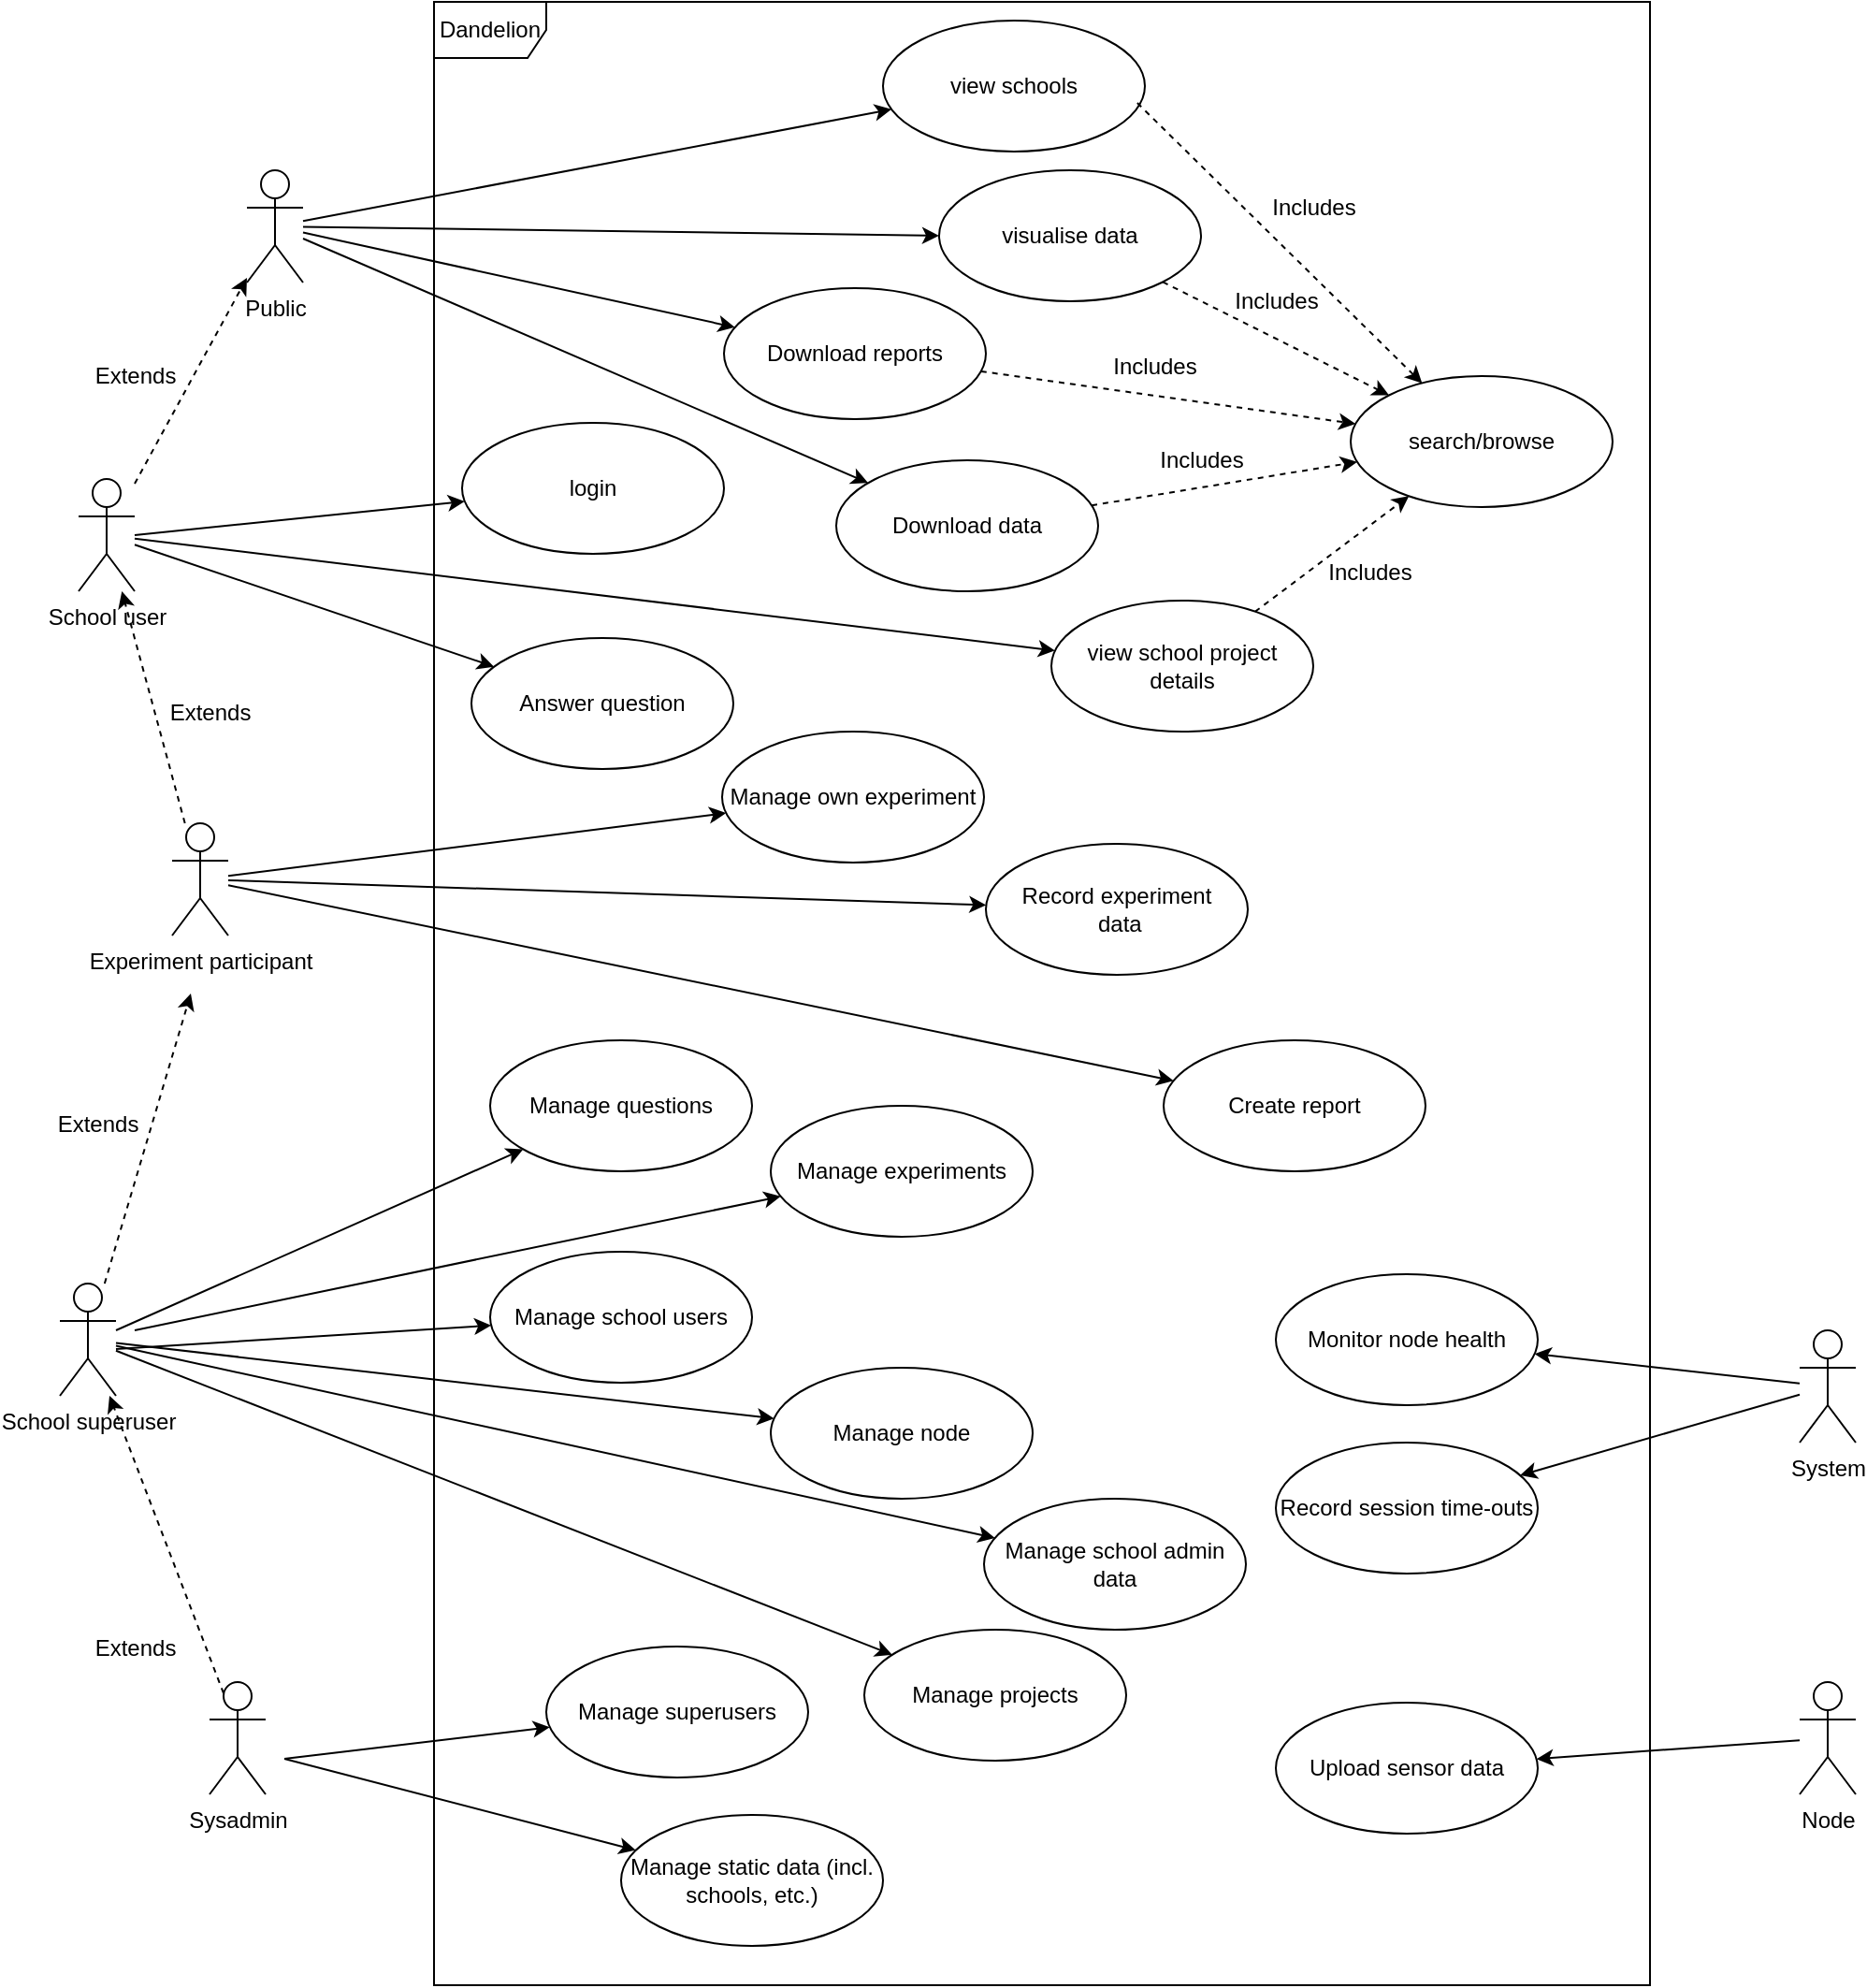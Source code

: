 <mxfile version="17.2.3" type="github"><diagram id="NbJqlMsGK9g4cn4cJewh" name="Page-1"><mxGraphModel dx="1186" dy="739" grid="1" gridSize="10" guides="1" tooltips="1" connect="1" arrows="1" fold="1" page="1" pageScale="1" pageWidth="827" pageHeight="1169" math="0" shadow="0"><root><mxCell id="0"/><mxCell id="1" parent="0"/><mxCell id="rq1waJ9IVGkN5ey4Am_p-1" value="Dandelion" style="shape=umlFrame;whiteSpace=wrap;html=1;" parent="1" vertex="1"><mxGeometry x="260" y="30" width="650" height="1060" as="geometry"/></mxCell><mxCell id="rq1waJ9IVGkN5ey4Am_p-21" style="edgeStyle=none;rounded=0;orthogonalLoop=1;jettySize=auto;html=1;entryX=0;entryY=0.5;entryDx=0;entryDy=0;" parent="1" source="rq1waJ9IVGkN5ey4Am_p-2" target="rq1waJ9IVGkN5ey4Am_p-18" edge="1"><mxGeometry relative="1" as="geometry"/></mxCell><mxCell id="rq1waJ9IVGkN5ey4Am_p-2" value="Public" style="shape=umlActor;verticalLabelPosition=bottom;verticalAlign=top;html=1;" parent="1" vertex="1"><mxGeometry x="160" y="120" width="30" height="60" as="geometry"/></mxCell><mxCell id="rq1waJ9IVGkN5ey4Am_p-14" style="rounded=0;orthogonalLoop=1;jettySize=auto;html=1;dashed=1;" parent="1" source="rq1waJ9IVGkN5ey4Am_p-5" target="rq1waJ9IVGkN5ey4Am_p-2" edge="1"><mxGeometry relative="1" as="geometry"/></mxCell><mxCell id="ue-XuLcL9HTwdMkVsJ0a-4" style="edgeStyle=none;rounded=0;orthogonalLoop=1;jettySize=auto;html=1;" parent="1" source="rq1waJ9IVGkN5ey4Am_p-5" target="ue-XuLcL9HTwdMkVsJ0a-3" edge="1"><mxGeometry relative="1" as="geometry"/></mxCell><mxCell id="rq1waJ9IVGkN5ey4Am_p-5" value="School user" style="shape=umlActor;verticalLabelPosition=bottom;verticalAlign=top;html=1;" parent="1" vertex="1"><mxGeometry x="70" y="285" width="30" height="60" as="geometry"/></mxCell><mxCell id="rq1waJ9IVGkN5ey4Am_p-13" style="rounded=0;orthogonalLoop=1;jettySize=auto;html=1;dashed=1;" parent="1" source="rq1waJ9IVGkN5ey4Am_p-6" target="rq1waJ9IVGkN5ey4Am_p-5" edge="1"><mxGeometry relative="1" as="geometry"/></mxCell><mxCell id="rq1waJ9IVGkN5ey4Am_p-6" value="Experiment participant" style="shape=umlActor;verticalLabelPosition=bottom;verticalAlign=top;html=1;" parent="1" vertex="1"><mxGeometry x="120" y="469" width="30" height="60" as="geometry"/></mxCell><mxCell id="rq1waJ9IVGkN5ey4Am_p-12" style="rounded=0;orthogonalLoop=1;jettySize=auto;html=1;dashed=1;" parent="1" source="rq1waJ9IVGkN5ey4Am_p-7" edge="1"><mxGeometry relative="1" as="geometry"><mxPoint x="130" y="560" as="targetPoint"/></mxGeometry></mxCell><mxCell id="rq1waJ9IVGkN5ey4Am_p-7" value="School superuser" style="shape=umlActor;verticalLabelPosition=bottom;verticalAlign=top;html=1;" parent="1" vertex="1"><mxGeometry x="60" y="715" width="30" height="60" as="geometry"/></mxCell><mxCell id="rq1waJ9IVGkN5ey4Am_p-19" style="edgeStyle=none;rounded=0;orthogonalLoop=1;jettySize=auto;html=1;dashed=1;" parent="1" source="rq1waJ9IVGkN5ey4Am_p-18" target="rq1waJ9IVGkN5ey4Am_p-8" edge="1"><mxGeometry relative="1" as="geometry"/></mxCell><mxCell id="rq1waJ9IVGkN5ey4Am_p-8" value="search/browse" style="ellipse;whiteSpace=wrap;html=1;" parent="1" vertex="1"><mxGeometry x="750" y="230" width="140" height="70" as="geometry"/></mxCell><mxCell id="rq1waJ9IVGkN5ey4Am_p-15" value="Extends" style="text;html=1;align=center;verticalAlign=middle;resizable=0;points=[];autosize=1;strokeColor=none;fillColor=none;" parent="1" vertex="1"><mxGeometry x="70" y="220" width="60" height="20" as="geometry"/></mxCell><mxCell id="rq1waJ9IVGkN5ey4Am_p-16" value="Extends" style="text;html=1;align=center;verticalAlign=middle;resizable=0;points=[];autosize=1;strokeColor=none;fillColor=none;" parent="1" vertex="1"><mxGeometry x="110" y="400" width="60" height="20" as="geometry"/></mxCell><mxCell id="rq1waJ9IVGkN5ey4Am_p-17" value="Extends" style="text;html=1;align=center;verticalAlign=middle;resizable=0;points=[];autosize=1;strokeColor=none;fillColor=none;" parent="1" vertex="1"><mxGeometry x="50" y="620" width="60" height="20" as="geometry"/></mxCell><mxCell id="rq1waJ9IVGkN5ey4Am_p-18" value="visualise data" style="ellipse;whiteSpace=wrap;html=1;" parent="1" vertex="1"><mxGeometry x="530" y="120" width="140" height="70" as="geometry"/></mxCell><mxCell id="rq1waJ9IVGkN5ey4Am_p-20" value="Includes" style="text;html=1;align=center;verticalAlign=middle;resizable=0;points=[];autosize=1;strokeColor=none;fillColor=none;" parent="1" vertex="1"><mxGeometry x="700" y="130" width="60" height="20" as="geometry"/></mxCell><mxCell id="rq1waJ9IVGkN5ey4Am_p-22" value="view schools" style="ellipse;whiteSpace=wrap;html=1;" parent="1" vertex="1"><mxGeometry x="500" y="40" width="140" height="70" as="geometry"/></mxCell><mxCell id="rq1waJ9IVGkN5ey4Am_p-23" style="edgeStyle=none;rounded=0;orthogonalLoop=1;jettySize=auto;html=1;dashed=1;exitX=0.971;exitY=0.629;exitDx=0;exitDy=0;exitPerimeter=0;" parent="1" source="rq1waJ9IVGkN5ey4Am_p-22" target="rq1waJ9IVGkN5ey4Am_p-8" edge="1"><mxGeometry relative="1" as="geometry"><mxPoint x="530" y="205" as="sourcePoint"/><mxPoint x="640" y="205" as="targetPoint"/></mxGeometry></mxCell><mxCell id="rq1waJ9IVGkN5ey4Am_p-24" value="Includes" style="text;html=1;align=center;verticalAlign=middle;resizable=0;points=[];autosize=1;strokeColor=none;fillColor=none;" parent="1" vertex="1"><mxGeometry x="680" y="180" width="60" height="20" as="geometry"/></mxCell><mxCell id="rq1waJ9IVGkN5ey4Am_p-25" style="edgeStyle=none;rounded=0;orthogonalLoop=1;jettySize=auto;html=1;" parent="1" source="rq1waJ9IVGkN5ey4Am_p-2" target="rq1waJ9IVGkN5ey4Am_p-22" edge="1"><mxGeometry relative="1" as="geometry"><mxPoint x="200" y="150" as="sourcePoint"/><mxPoint x="390" y="205" as="targetPoint"/></mxGeometry></mxCell><mxCell id="rq1waJ9IVGkN5ey4Am_p-26" value="view school project details" style="ellipse;whiteSpace=wrap;html=1;" parent="1" vertex="1"><mxGeometry x="590" y="350" width="140" height="70" as="geometry"/></mxCell><mxCell id="rq1waJ9IVGkN5ey4Am_p-27" value="Sysadmin" style="shape=umlActor;verticalLabelPosition=bottom;verticalAlign=top;html=1;" parent="1" vertex="1"><mxGeometry x="140" y="928" width="30" height="60" as="geometry"/></mxCell><mxCell id="rq1waJ9IVGkN5ey4Am_p-28" value="Extends" style="text;html=1;align=center;verticalAlign=middle;resizable=0;points=[];autosize=1;strokeColor=none;fillColor=none;" parent="1" vertex="1"><mxGeometry x="70" y="900" width="60" height="20" as="geometry"/></mxCell><mxCell id="rq1waJ9IVGkN5ey4Am_p-29" style="rounded=0;orthogonalLoop=1;jettySize=auto;html=1;dashed=1;exitX=0.25;exitY=0.1;exitDx=0;exitDy=0;exitPerimeter=0;" parent="1" source="rq1waJ9IVGkN5ey4Am_p-27" target="rq1waJ9IVGkN5ey4Am_p-7" edge="1"><mxGeometry relative="1" as="geometry"><mxPoint x="110" y="611" as="sourcePoint"/><mxPoint x="170" y="531" as="targetPoint"/></mxGeometry></mxCell><mxCell id="rq1waJ9IVGkN5ey4Am_p-30" value="login" style="ellipse;whiteSpace=wrap;html=1;" parent="1" vertex="1"><mxGeometry x="275" y="255" width="140" height="70" as="geometry"/></mxCell><mxCell id="rq1waJ9IVGkN5ey4Am_p-31" style="edgeStyle=none;rounded=0;orthogonalLoop=1;jettySize=auto;html=1;" parent="1" target="rq1waJ9IVGkN5ey4Am_p-30" edge="1"><mxGeometry relative="1" as="geometry"><mxPoint x="100" y="315" as="sourcePoint"/><mxPoint x="390" y="205" as="targetPoint"/></mxGeometry></mxCell><mxCell id="rq1waJ9IVGkN5ey4Am_p-32" style="edgeStyle=none;rounded=0;orthogonalLoop=1;jettySize=auto;html=1;" parent="1" source="rq1waJ9IVGkN5ey4Am_p-5" target="rq1waJ9IVGkN5ey4Am_p-26" edge="1"><mxGeometry relative="1" as="geometry"><mxPoint x="120" y="280" as="sourcePoint"/><mxPoint x="390.271" y="291.924" as="targetPoint"/></mxGeometry></mxCell><mxCell id="rq1waJ9IVGkN5ey4Am_p-33" value="Record experiment&lt;br&gt;&amp;nbsp;data" style="ellipse;whiteSpace=wrap;html=1;" parent="1" vertex="1"><mxGeometry x="555" y="480" width="140" height="70" as="geometry"/></mxCell><mxCell id="rq1waJ9IVGkN5ey4Am_p-34" value="Manage experiments" style="ellipse;whiteSpace=wrap;html=1;" parent="1" vertex="1"><mxGeometry x="440" y="620" width="140" height="70" as="geometry"/></mxCell><mxCell id="rq1waJ9IVGkN5ey4Am_p-35" value="Create report" style="ellipse;whiteSpace=wrap;html=1;" parent="1" vertex="1"><mxGeometry x="650" y="585" width="140" height="70" as="geometry"/></mxCell><mxCell id="rq1waJ9IVGkN5ey4Am_p-36" style="edgeStyle=none;rounded=0;orthogonalLoop=1;jettySize=auto;html=1;" parent="1" target="rq1waJ9IVGkN5ey4Am_p-34" edge="1"><mxGeometry relative="1" as="geometry"><mxPoint x="100" y="740" as="sourcePoint"/><mxPoint x="399.326" y="367.546" as="targetPoint"/></mxGeometry></mxCell><mxCell id="rq1waJ9IVGkN5ey4Am_p-37" style="edgeStyle=none;rounded=0;orthogonalLoop=1;jettySize=auto;html=1;" parent="1" source="rq1waJ9IVGkN5ey4Am_p-6" target="rq1waJ9IVGkN5ey4Am_p-33" edge="1"><mxGeometry relative="1" as="geometry"><mxPoint x="200" y="508.424" as="sourcePoint"/><mxPoint x="613.796" y="437.368" as="targetPoint"/></mxGeometry></mxCell><mxCell id="rq1waJ9IVGkN5ey4Am_p-38" style="edgeStyle=none;rounded=0;orthogonalLoop=1;jettySize=auto;html=1;" parent="1" source="rq1waJ9IVGkN5ey4Am_p-6" target="rq1waJ9IVGkN5ey4Am_p-35" edge="1"><mxGeometry relative="1" as="geometry"><mxPoint x="200" y="510.182" as="sourcePoint"/><mxPoint x="390.413" y="499.796" as="targetPoint"/></mxGeometry></mxCell><mxCell id="rq1waJ9IVGkN5ey4Am_p-39" value="Manage projects" style="ellipse;whiteSpace=wrap;html=1;" parent="1" vertex="1"><mxGeometry x="490" y="900" width="140" height="70" as="geometry"/></mxCell><mxCell id="rq1waJ9IVGkN5ey4Am_p-40" style="edgeStyle=none;rounded=0;orthogonalLoop=1;jettySize=auto;html=1;dashed=1;" parent="1" source="rq1waJ9IVGkN5ey4Am_p-26" target="rq1waJ9IVGkN5ey4Am_p-8" edge="1"><mxGeometry relative="1" as="geometry"><mxPoint x="530" y="205" as="sourcePoint"/><mxPoint x="640" y="205" as="targetPoint"/></mxGeometry></mxCell><mxCell id="rq1waJ9IVGkN5ey4Am_p-41" value="Includes" style="text;html=1;align=center;verticalAlign=middle;resizable=0;points=[];autosize=1;strokeColor=none;fillColor=none;" parent="1" vertex="1"><mxGeometry x="615" y="215" width="60" height="20" as="geometry"/></mxCell><mxCell id="rq1waJ9IVGkN5ey4Am_p-42" value="Manage school users" style="ellipse;whiteSpace=wrap;html=1;" parent="1" vertex="1"><mxGeometry x="290" y="698" width="140" height="70" as="geometry"/></mxCell><mxCell id="rq1waJ9IVGkN5ey4Am_p-43" value="Manage school admin data" style="ellipse;whiteSpace=wrap;html=1;" parent="1" vertex="1"><mxGeometry x="554" y="830" width="140" height="70" as="geometry"/></mxCell><mxCell id="rq1waJ9IVGkN5ey4Am_p-44" style="edgeStyle=none;rounded=0;orthogonalLoop=1;jettySize=auto;html=1;" parent="1" target="rq1waJ9IVGkN5ey4Am_p-42" edge="1"><mxGeometry relative="1" as="geometry"><mxPoint x="90" y="750" as="sourcePoint"/><mxPoint x="610.853" y="706.552" as="targetPoint"/></mxGeometry></mxCell><mxCell id="rq1waJ9IVGkN5ey4Am_p-45" style="edgeStyle=none;rounded=0;orthogonalLoop=1;jettySize=auto;html=1;" parent="1" source="rq1waJ9IVGkN5ey4Am_p-7" target="rq1waJ9IVGkN5ey4Am_p-43" edge="1"><mxGeometry relative="1" as="geometry"><mxPoint x="110" y="783" as="sourcePoint"/><mxPoint x="350.37" y="770.594" as="targetPoint"/></mxGeometry></mxCell><mxCell id="rq1waJ9IVGkN5ey4Am_p-46" style="edgeStyle=none;rounded=0;orthogonalLoop=1;jettySize=auto;html=1;" parent="1" source="rq1waJ9IVGkN5ey4Am_p-7" target="rq1waJ9IVGkN5ey4Am_p-39" edge="1"><mxGeometry relative="1" as="geometry"><mxPoint x="120" y="793" as="sourcePoint"/><mxPoint x="360.37" y="780.594" as="targetPoint"/></mxGeometry></mxCell><mxCell id="rq1waJ9IVGkN5ey4Am_p-47" value="Manage superusers" style="ellipse;whiteSpace=wrap;html=1;" parent="1" vertex="1"><mxGeometry x="320" y="909" width="140" height="70" as="geometry"/></mxCell><mxCell id="rq1waJ9IVGkN5ey4Am_p-48" value="Manage static data (incl. schools, etc.)" style="ellipse;whiteSpace=wrap;html=1;" parent="1" vertex="1"><mxGeometry x="360" y="999" width="140" height="70" as="geometry"/></mxCell><mxCell id="rq1waJ9IVGkN5ey4Am_p-49" style="edgeStyle=none;rounded=0;orthogonalLoop=1;jettySize=auto;html=1;" parent="1" target="rq1waJ9IVGkN5ey4Am_p-47" edge="1"><mxGeometry relative="1" as="geometry"><mxPoint x="180" y="969" as="sourcePoint"/><mxPoint x="332.539" y="824.659" as="targetPoint"/></mxGeometry></mxCell><mxCell id="rq1waJ9IVGkN5ey4Am_p-50" style="edgeStyle=none;rounded=0;orthogonalLoop=1;jettySize=auto;html=1;" parent="1" target="rq1waJ9IVGkN5ey4Am_p-48" edge="1"><mxGeometry relative="1" as="geometry"><mxPoint x="180" y="969" as="sourcePoint"/><mxPoint x="331.904" y="962.107" as="targetPoint"/></mxGeometry></mxCell><mxCell id="rq1waJ9IVGkN5ey4Am_p-51" value="System" style="shape=umlActor;verticalLabelPosition=bottom;verticalAlign=top;html=1;" parent="1" vertex="1"><mxGeometry x="990" y="740" width="30" height="60" as="geometry"/></mxCell><mxCell id="rq1waJ9IVGkN5ey4Am_p-52" value="Node" style="shape=umlActor;verticalLabelPosition=bottom;verticalAlign=top;html=1;" parent="1" vertex="1"><mxGeometry x="990" y="928" width="30" height="60" as="geometry"/></mxCell><mxCell id="rq1waJ9IVGkN5ey4Am_p-53" value="Monitor node health" style="ellipse;whiteSpace=wrap;html=1;" parent="1" vertex="1"><mxGeometry x="710" y="710" width="140" height="70" as="geometry"/></mxCell><mxCell id="rq1waJ9IVGkN5ey4Am_p-54" value="Upload sensor data" style="ellipse;whiteSpace=wrap;html=1;" parent="1" vertex="1"><mxGeometry x="710" y="939" width="140" height="70" as="geometry"/></mxCell><mxCell id="rq1waJ9IVGkN5ey4Am_p-55" style="edgeStyle=none;rounded=0;orthogonalLoop=1;jettySize=auto;html=1;" parent="1" source="rq1waJ9IVGkN5ey4Am_p-51" target="rq1waJ9IVGkN5ey4Am_p-53" edge="1"><mxGeometry relative="1" as="geometry"><mxPoint x="110" y="662.077" as="sourcePoint"/><mxPoint x="352.539" y="695.659" as="targetPoint"/></mxGeometry></mxCell><mxCell id="rq1waJ9IVGkN5ey4Am_p-56" style="edgeStyle=none;rounded=0;orthogonalLoop=1;jettySize=auto;html=1;" parent="1" source="rq1waJ9IVGkN5ey4Am_p-52" target="rq1waJ9IVGkN5ey4Am_p-54" edge="1"><mxGeometry relative="1" as="geometry"><mxPoint x="1000" y="800.667" as="sourcePoint"/><mxPoint x="858.333" y="816.407" as="targetPoint"/></mxGeometry></mxCell><mxCell id="rq1waJ9IVGkN5ey4Am_p-57" value="Download reports" style="ellipse;whiteSpace=wrap;html=1;" parent="1" vertex="1"><mxGeometry x="415" y="183" width="140" height="70" as="geometry"/></mxCell><mxCell id="rq1waJ9IVGkN5ey4Am_p-58" value="Download data" style="ellipse;whiteSpace=wrap;html=1;" parent="1" vertex="1"><mxGeometry x="475" y="275" width="140" height="70" as="geometry"/></mxCell><mxCell id="rq1waJ9IVGkN5ey4Am_p-59" style="edgeStyle=none;rounded=0;orthogonalLoop=1;jettySize=auto;html=1;" parent="1" source="rq1waJ9IVGkN5ey4Am_p-2" target="rq1waJ9IVGkN5ey4Am_p-57" edge="1"><mxGeometry relative="1" as="geometry"><mxPoint x="110" y="325" as="sourcePoint"/><mxPoint x="310" y="325" as="targetPoint"/></mxGeometry></mxCell><mxCell id="rq1waJ9IVGkN5ey4Am_p-60" style="edgeStyle=none;rounded=0;orthogonalLoop=1;jettySize=auto;html=1;" parent="1" source="rq1waJ9IVGkN5ey4Am_p-2" target="rq1waJ9IVGkN5ey4Am_p-58" edge="1"><mxGeometry relative="1" as="geometry"><mxPoint x="200" y="189.998" as="sourcePoint"/><mxPoint x="333.508" y="238.842" as="targetPoint"/></mxGeometry></mxCell><mxCell id="rq1waJ9IVGkN5ey4Am_p-61" style="edgeStyle=none;rounded=0;orthogonalLoop=1;jettySize=auto;html=1;dashed=1;" parent="1" source="rq1waJ9IVGkN5ey4Am_p-57" target="rq1waJ9IVGkN5ey4Am_p-8" edge="1"><mxGeometry relative="1" as="geometry"><mxPoint x="649.434" y="193.918" as="sourcePoint"/><mxPoint x="760" y="275" as="targetPoint"/></mxGeometry></mxCell><mxCell id="rq1waJ9IVGkN5ey4Am_p-62" style="edgeStyle=none;rounded=0;orthogonalLoop=1;jettySize=auto;html=1;dashed=1;" parent="1" source="rq1waJ9IVGkN5ey4Am_p-58" target="rq1waJ9IVGkN5ey4Am_p-8" edge="1"><mxGeometry relative="1" as="geometry"><mxPoint x="659.434" y="203.918" as="sourcePoint"/><mxPoint x="770" y="285" as="targetPoint"/></mxGeometry></mxCell><mxCell id="rq1waJ9IVGkN5ey4Am_p-63" value="Includes" style="text;html=1;align=center;verticalAlign=middle;resizable=0;points=[];autosize=1;strokeColor=none;fillColor=none;" parent="1" vertex="1"><mxGeometry x="640" y="265" width="60" height="20" as="geometry"/></mxCell><mxCell id="rq1waJ9IVGkN5ey4Am_p-64" value="Includes" style="text;html=1;align=center;verticalAlign=middle;resizable=0;points=[];autosize=1;strokeColor=none;fillColor=none;" parent="1" vertex="1"><mxGeometry x="730" y="325" width="60" height="20" as="geometry"/></mxCell><mxCell id="ue-XuLcL9HTwdMkVsJ0a-2" style="rounded=0;orthogonalLoop=1;jettySize=auto;html=1;" parent="1" target="ue-XuLcL9HTwdMkVsJ0a-1" edge="1"><mxGeometry relative="1" as="geometry"><mxPoint x="90" y="740" as="sourcePoint"/></mxGeometry></mxCell><mxCell id="KfBX19iLClI_ofNLciE3-1" value="Manage own experiment" style="ellipse;whiteSpace=wrap;html=1;" parent="1" vertex="1"><mxGeometry x="414" y="420.0" width="140" height="70" as="geometry"/></mxCell><mxCell id="KfBX19iLClI_ofNLciE3-2" style="edgeStyle=none;rounded=0;orthogonalLoop=1;jettySize=auto;html=1;" parent="1" source="rq1waJ9IVGkN5ey4Am_p-6" target="KfBX19iLClI_ofNLciE3-1" edge="1"><mxGeometry relative="1" as="geometry"><mxPoint x="200" y="645.55" as="sourcePoint"/><mxPoint x="333.439" y="623.756" as="targetPoint"/></mxGeometry></mxCell><mxCell id="pllA2SgV67VZvydBItkm-1" value="Record session time-outs" style="ellipse;whiteSpace=wrap;html=1;" parent="1" vertex="1"><mxGeometry x="710" y="800" width="140" height="70" as="geometry"/></mxCell><mxCell id="pllA2SgV67VZvydBItkm-2" style="edgeStyle=none;rounded=0;orthogonalLoop=1;jettySize=auto;html=1;" parent="1" source="rq1waJ9IVGkN5ey4Am_p-51" target="pllA2SgV67VZvydBItkm-1" edge="1"><mxGeometry relative="1" as="geometry"><mxPoint x="1000" y="731.667" as="sourcePoint"/><mxPoint x="858.333" y="747.407" as="targetPoint"/></mxGeometry></mxCell><mxCell id="ue-XuLcL9HTwdMkVsJ0a-1" value="Manage questions" style="ellipse;whiteSpace=wrap;html=1;" parent="1" vertex="1"><mxGeometry x="290" y="585" width="140" height="70" as="geometry"/></mxCell><mxCell id="ue-XuLcL9HTwdMkVsJ0a-3" value="Answer question" style="ellipse;whiteSpace=wrap;html=1;" parent="1" vertex="1"><mxGeometry x="280" y="370.0" width="140" height="70" as="geometry"/></mxCell><mxCell id="rvIRqDosldBg94OSYuMU-1" value="Manage node" style="ellipse;whiteSpace=wrap;html=1;" parent="1" vertex="1"><mxGeometry x="440" y="760" width="140" height="70" as="geometry"/></mxCell><mxCell id="rvIRqDosldBg94OSYuMU-2" style="edgeStyle=none;rounded=0;orthogonalLoop=1;jettySize=auto;html=1;" parent="1" source="rq1waJ9IVGkN5ey4Am_p-7" target="rvIRqDosldBg94OSYuMU-1" edge="1"><mxGeometry relative="1" as="geometry"><mxPoint x="150" y="750" as="sourcePoint"/><mxPoint x="310.179" y="761.176" as="targetPoint"/></mxGeometry></mxCell></root></mxGraphModel></diagram></mxfile>